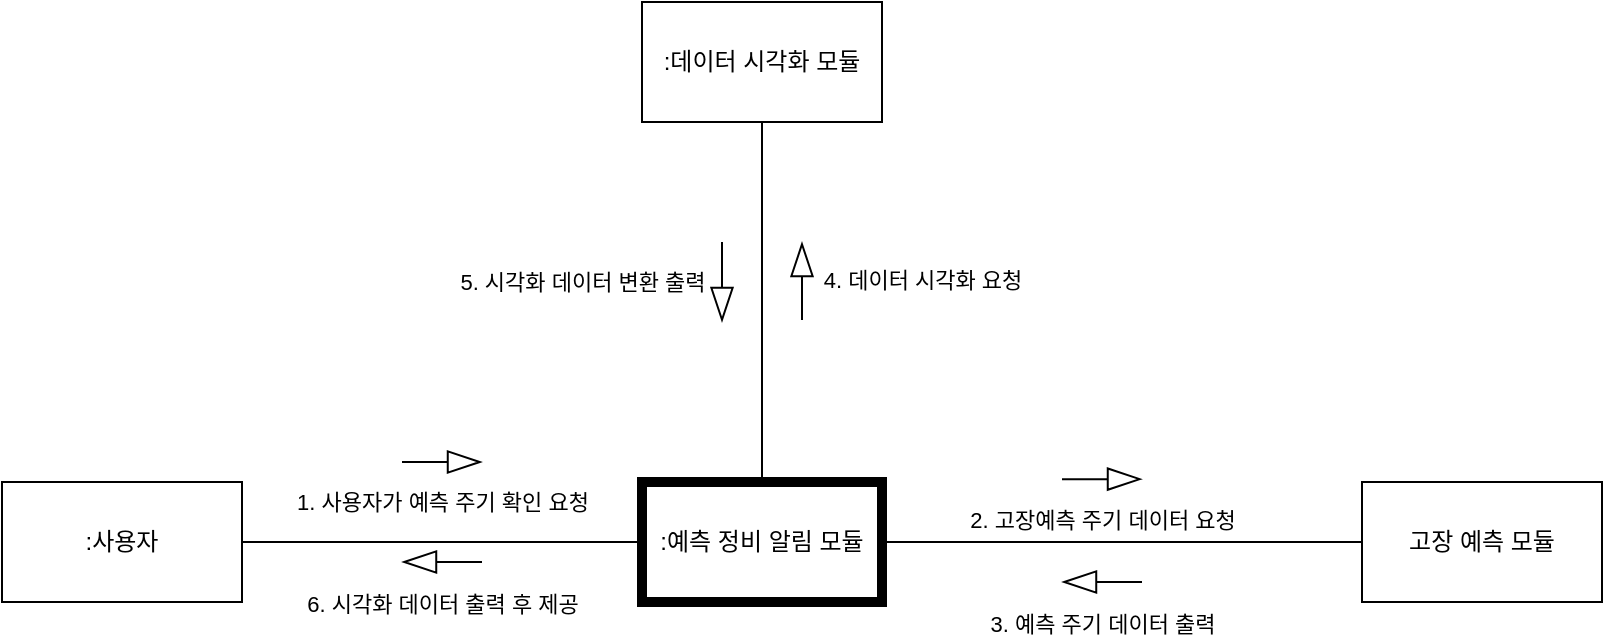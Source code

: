 <mxfile version="13.7.9" type="device"><diagram id="jo-tC-dSZF43aXR4Cuya" name="Page-1"><mxGraphModel dx="600" dy="584" grid="1" gridSize="10" guides="1" tooltips="1" connect="1" arrows="1" fold="1" page="1" pageScale="1" pageWidth="827" pageHeight="1169" math="0" shadow="0"><root><mxCell id="0"/><mxCell id="1" parent="0"/><mxCell id="GC9_6ybik6yrY3IutKrM-4" value=":사용자" style="rounded=0;whiteSpace=wrap;html=1;" vertex="1" parent="1"><mxGeometry x="160" y="1200" width="120" height="60" as="geometry"/></mxCell><mxCell id="GC9_6ybik6yrY3IutKrM-6" value=":데이터 시각화 모듈" style="rounded=0;whiteSpace=wrap;html=1;" vertex="1" parent="1"><mxGeometry x="480" y="960" width="120" height="60" as="geometry"/></mxCell><mxCell id="GC9_6ybik6yrY3IutKrM-7" value=":예측 정비 알림 모듈" style="rounded=0;whiteSpace=wrap;html=1;strokeWidth=5;" vertex="1" parent="1"><mxGeometry x="480" y="1200" width="120" height="60" as="geometry"/></mxCell><mxCell id="GC9_6ybik6yrY3IutKrM-10" value="고장 예측 모듈" style="rounded=0;whiteSpace=wrap;html=1;" vertex="1" parent="1"><mxGeometry x="840" y="1200" width="120" height="60" as="geometry"/></mxCell><mxCell id="GC9_6ybik6yrY3IutKrM-13" value="1. 사용자가 예측 주기 확인 요청" style="endArrow=blockThin;html=1;endFill=0;strokeWidth=1;jumpSize=7;endSize=15;" edge="1" parent="1"><mxGeometry y="-20" width="50" height="50" relative="1" as="geometry"><mxPoint x="360" y="1190" as="sourcePoint"/><mxPoint x="400" y="1190" as="targetPoint"/><mxPoint as="offset"/></mxGeometry></mxCell><mxCell id="GC9_6ybik6yrY3IutKrM-14" value="3. 예측 주기 데이터 출력" style="endArrow=blockThin;html=1;endFill=0;strokeWidth=1;jumpSize=7;endSize=15;" edge="1" parent="1"><mxGeometry y="21" width="50" height="50" relative="1" as="geometry"><mxPoint x="730" y="1250" as="sourcePoint"/><mxPoint x="690" y="1250" as="targetPoint"/><mxPoint as="offset"/></mxGeometry></mxCell><mxCell id="GC9_6ybik6yrY3IutKrM-15" value="" style="endArrow=none;html=1;strokeWidth=1;exitX=1;exitY=0.5;exitDx=0;exitDy=0;entryX=0;entryY=0.5;entryDx=0;entryDy=0;" edge="1" parent="1" source="GC9_6ybik6yrY3IutKrM-4" target="GC9_6ybik6yrY3IutKrM-7"><mxGeometry width="50" height="50" relative="1" as="geometry"><mxPoint x="395" y="1240" as="sourcePoint"/><mxPoint x="445" y="1190" as="targetPoint"/></mxGeometry></mxCell><mxCell id="GC9_6ybik6yrY3IutKrM-18" value="" style="endArrow=none;html=1;strokeWidth=1;exitX=0;exitY=0.5;exitDx=0;exitDy=0;entryX=1;entryY=0.5;entryDx=0;entryDy=0;" edge="1" parent="1" source="GC9_6ybik6yrY3IutKrM-10" target="GC9_6ybik6yrY3IutKrM-7"><mxGeometry width="50" height="50" relative="1" as="geometry"><mxPoint x="450.28" y="1390.72" as="sourcePoint"/><mxPoint x="550" y="1270" as="targetPoint"/></mxGeometry></mxCell><mxCell id="GC9_6ybik6yrY3IutKrM-19" value="" style="endArrow=none;html=1;strokeWidth=1;exitX=0.5;exitY=0;exitDx=0;exitDy=0;entryX=0.5;entryY=1;entryDx=0;entryDy=0;" edge="1" parent="1" source="GC9_6ybik6yrY3IutKrM-7" target="GC9_6ybik6yrY3IutKrM-6"><mxGeometry width="50" height="50" relative="1" as="geometry"><mxPoint x="750" y="1240" as="sourcePoint"/><mxPoint x="610" y="1240" as="targetPoint"/></mxGeometry></mxCell><mxCell id="GC9_6ybik6yrY3IutKrM-20" value="2. 고장예측 주기 데이터 요청" style="endArrow=blockThin;html=1;endFill=0;strokeWidth=1;jumpSize=7;endSize=15;" edge="1" parent="1"><mxGeometry y="-20" width="50" height="50" relative="1" as="geometry"><mxPoint x="690" y="1198.57" as="sourcePoint"/><mxPoint x="730" y="1198.57" as="targetPoint"/><mxPoint as="offset"/></mxGeometry></mxCell><mxCell id="GC9_6ybik6yrY3IutKrM-21" value="4. 데이터 시각화 요청" style="endArrow=blockThin;html=1;endFill=0;strokeWidth=1;jumpSize=7;endSize=15;" edge="1" parent="1"><mxGeometry x="0.026" y="-60" width="50" height="50" relative="1" as="geometry"><mxPoint x="560" y="1119" as="sourcePoint"/><mxPoint x="560" y="1080" as="targetPoint"/><mxPoint as="offset"/></mxGeometry></mxCell><mxCell id="GC9_6ybik6yrY3IutKrM-22" value="5. 시각화 데이터 변환 출력" style="endArrow=blockThin;html=1;endFill=0;strokeWidth=1;jumpSize=7;endSize=15;" edge="1" parent="1"><mxGeometry y="-70" width="50" height="50" relative="1" as="geometry"><mxPoint x="520" y="1080" as="sourcePoint"/><mxPoint x="520" y="1120" as="targetPoint"/><mxPoint as="offset"/></mxGeometry></mxCell><mxCell id="GC9_6ybik6yrY3IutKrM-23" value="6. 시각화 데이터 출력 후 제공" style="endArrow=blockThin;html=1;endFill=0;strokeWidth=1;jumpSize=7;endSize=15;" edge="1" parent="1"><mxGeometry y="21" width="50" height="50" relative="1" as="geometry"><mxPoint x="400" y="1240" as="sourcePoint"/><mxPoint x="360" y="1240" as="targetPoint"/><mxPoint as="offset"/></mxGeometry></mxCell></root></mxGraphModel></diagram></mxfile>
